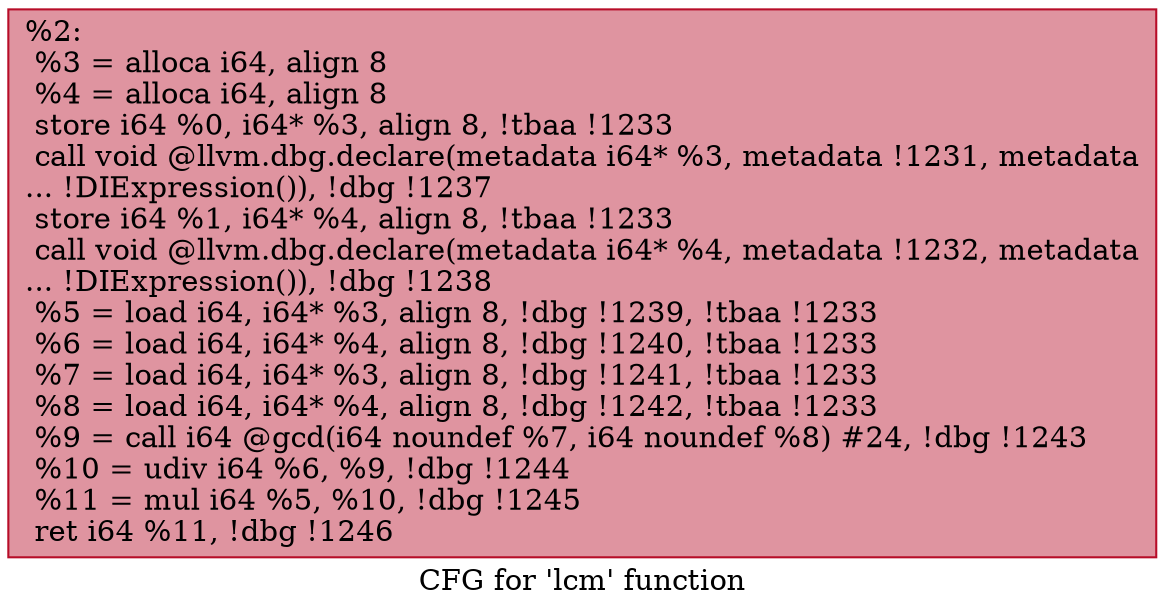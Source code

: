 digraph "CFG for 'lcm' function" {
	label="CFG for 'lcm' function";

	Node0x9fba50 [shape=record,color="#b70d28ff", style=filled, fillcolor="#b70d2870",label="{%2:\l  %3 = alloca i64, align 8\l  %4 = alloca i64, align 8\l  store i64 %0, i64* %3, align 8, !tbaa !1233\l  call void @llvm.dbg.declare(metadata i64* %3, metadata !1231, metadata\l... !DIExpression()), !dbg !1237\l  store i64 %1, i64* %4, align 8, !tbaa !1233\l  call void @llvm.dbg.declare(metadata i64* %4, metadata !1232, metadata\l... !DIExpression()), !dbg !1238\l  %5 = load i64, i64* %3, align 8, !dbg !1239, !tbaa !1233\l  %6 = load i64, i64* %4, align 8, !dbg !1240, !tbaa !1233\l  %7 = load i64, i64* %3, align 8, !dbg !1241, !tbaa !1233\l  %8 = load i64, i64* %4, align 8, !dbg !1242, !tbaa !1233\l  %9 = call i64 @gcd(i64 noundef %7, i64 noundef %8) #24, !dbg !1243\l  %10 = udiv i64 %6, %9, !dbg !1244\l  %11 = mul i64 %5, %10, !dbg !1245\l  ret i64 %11, !dbg !1246\l}"];
}
